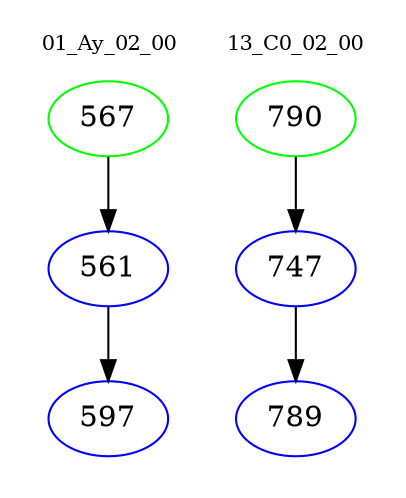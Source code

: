 digraph{
subgraph cluster_0 {
color = white
label = "01_Ay_02_00";
fontsize=10;
T0_567 [label="567", color="green"]
T0_567 -> T0_561 [color="black"]
T0_561 [label="561", color="blue"]
T0_561 -> T0_597 [color="black"]
T0_597 [label="597", color="blue"]
}
subgraph cluster_1 {
color = white
label = "13_C0_02_00";
fontsize=10;
T1_790 [label="790", color="green"]
T1_790 -> T1_747 [color="black"]
T1_747 [label="747", color="blue"]
T1_747 -> T1_789 [color="black"]
T1_789 [label="789", color="blue"]
}
}
